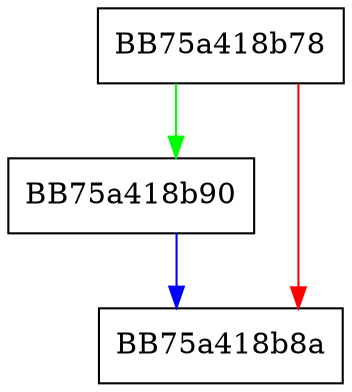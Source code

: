 digraph clear {
  node [shape="box"];
  graph [splines=ortho];
  BB75a418b78 -> BB75a418b90 [color="green"];
  BB75a418b78 -> BB75a418b8a [color="red"];
  BB75a418b90 -> BB75a418b8a [color="blue"];
}